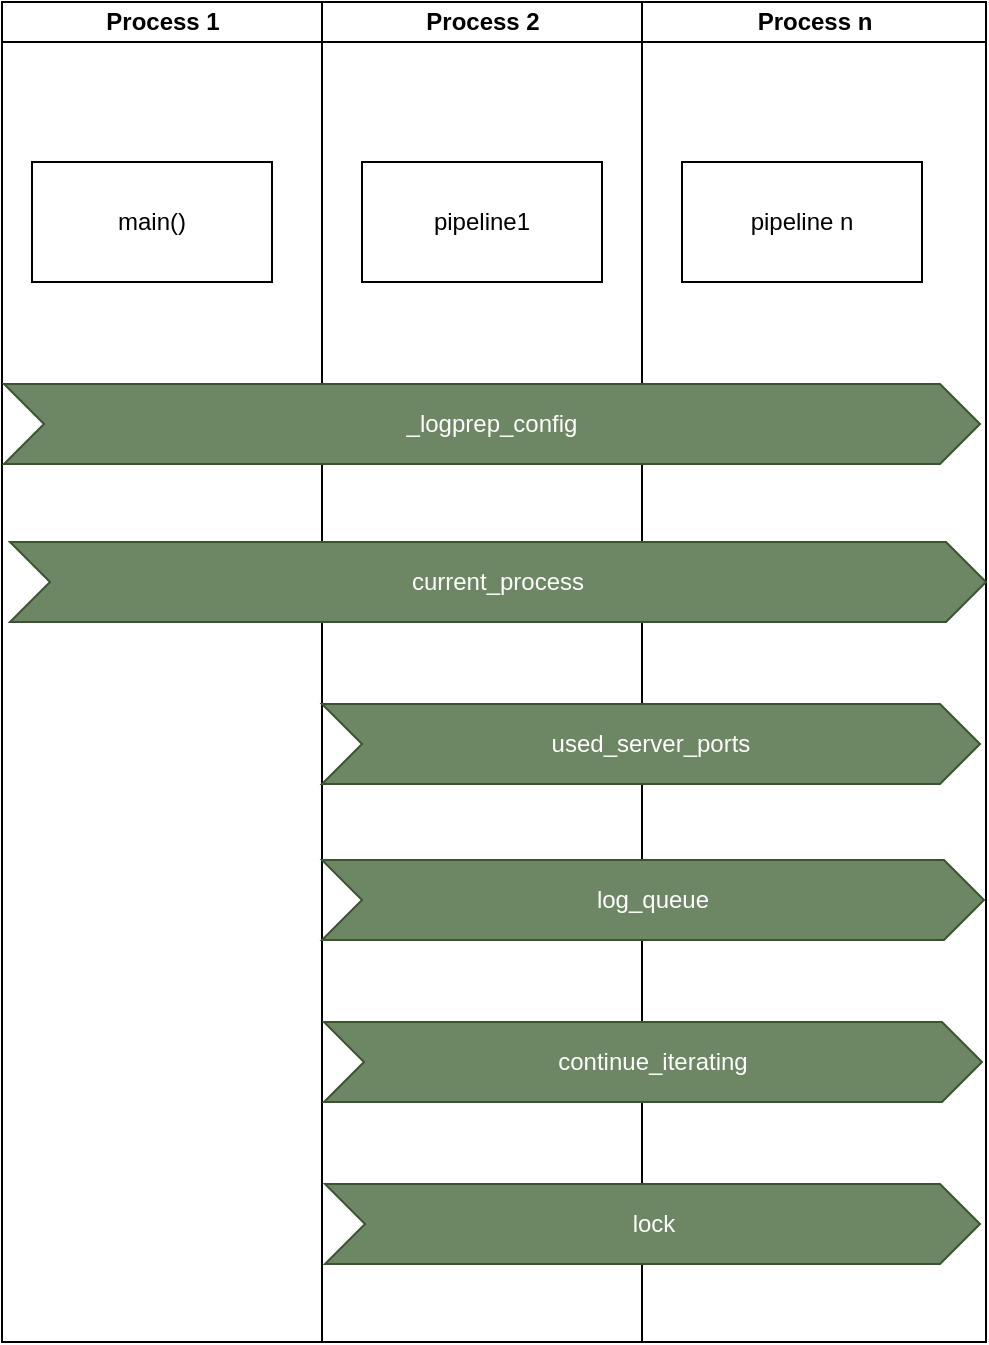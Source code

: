 <mxfile>
    <diagram id="lxmM-i-9KvldtpuMjnhC" name="Page-1">
        <mxGraphModel dx="1189" dy="439" grid="1" gridSize="10" guides="1" tooltips="1" connect="1" arrows="1" fold="1" page="1" pageScale="1" pageWidth="850" pageHeight="1100" math="0" shadow="0">
            <root>
                <mxCell id="0"/>
                <mxCell id="1" parent="0"/>
                <mxCell id="6" value="" style="swimlane;childLayout=stackLayout;resizeParent=1;resizeParentMax=0;startSize=0;html=1;" parent="1" vertex="1">
                    <mxGeometry x="200" y="10" width="492" height="670" as="geometry"/>
                </mxCell>
                <mxCell id="7" value="Process 1" style="swimlane;startSize=20;html=1;" parent="6" vertex="1">
                    <mxGeometry width="160" height="670" as="geometry"/>
                </mxCell>
                <mxCell id="2" value="main()" style="rounded=0;whiteSpace=wrap;html=1;" parent="7" vertex="1">
                    <mxGeometry x="15" y="80" width="120" height="60" as="geometry"/>
                </mxCell>
                <mxCell id="8" value="Process 2" style="swimlane;startSize=20;html=1;" parent="6" vertex="1">
                    <mxGeometry x="160" width="160" height="670" as="geometry"/>
                </mxCell>
                <mxCell id="3" value="pipeline1" style="rounded=0;whiteSpace=wrap;html=1;" parent="8" vertex="1">
                    <mxGeometry x="20" y="80" width="120" height="60" as="geometry"/>
                </mxCell>
                <mxCell id="9" value="Process n" style="swimlane;startSize=20;html=1;" parent="6" vertex="1">
                    <mxGeometry x="320" width="172" height="670" as="geometry"/>
                </mxCell>
                <mxCell id="4" value="pipeline n" style="rounded=0;whiteSpace=wrap;html=1;" parent="9" vertex="1">
                    <mxGeometry x="20.0" y="80" width="120" height="60" as="geometry"/>
                </mxCell>
                <mxCell id="12" value="used_server_ports" style="shape=step;perimeter=stepPerimeter;whiteSpace=wrap;html=1;fixedSize=1;fillColor=#6d8764;fontColor=#ffffff;strokeColor=#3A5431;" parent="9" vertex="1">
                    <mxGeometry x="-160" y="351" width="329" height="40" as="geometry"/>
                </mxCell>
                <mxCell id="16" value="lock" style="shape=step;perimeter=stepPerimeter;whiteSpace=wrap;html=1;fixedSize=1;fillColor=#6d8764;fontColor=#ffffff;strokeColor=#3A5431;" parent="9" vertex="1">
                    <mxGeometry x="-158.5" y="591" width="327.5" height="40" as="geometry"/>
                </mxCell>
                <mxCell id="17" value="log_queue" style="shape=step;perimeter=stepPerimeter;whiteSpace=wrap;html=1;fixedSize=1;fillColor=#6d8764;fontColor=#ffffff;strokeColor=#3A5431;" parent="9" vertex="1">
                    <mxGeometry x="-160" y="429" width="331" height="40" as="geometry"/>
                </mxCell>
                <mxCell id="19" value="continue_iterating&lt;span style=&quot;color: rgba(0, 0, 0, 0); font-family: monospace; font-size: 0px; text-align: start;&quot;&gt;%3CmxGraphModel%3E%3Croot%3E%3CmxCell%20id%3D%220%22%2F%3E%3CmxCell%20id%3D%221%22%20parent%3D%220%22%2F%3E%3CmxCell%20id%3D%222%22%20value%3D%22used_server_ports%22%20style%3D%22shape%3Dstep%3Bperimeter%3DstepPerimeter%3BwhiteSpace%3Dwrap%3Bhtml%3D1%3BfixedSize%3D1%3BfillColor%3Dnone%3B%22%20vertex%3D%221%22%20parent%3D%221%22%3E%3CmxGeometry%20x%3D%22208%22%20y%3D%22200%22%20width%3D%22150%22%20height%3D%2240%22%20as%3D%22geometry%22%2F%3E%3C%2FmxCell%3E%3C%2Froot%3E%3C%2FmxGraphModel%3E&lt;/span&gt;" style="shape=step;perimeter=stepPerimeter;whiteSpace=wrap;html=1;fixedSize=1;fillColor=#6d8764;fontColor=#ffffff;strokeColor=#3A5431;" parent="9" vertex="1">
                    <mxGeometry x="-159" y="510" width="329" height="40" as="geometry"/>
                </mxCell>
                <mxCell id="20" value="current_process" style="shape=step;perimeter=stepPerimeter;whiteSpace=wrap;html=1;fixedSize=1;fillColor=#6d8764;fontColor=#ffffff;strokeColor=#3A5431;" vertex="1" parent="9">
                    <mxGeometry x="-316" y="270" width="488" height="40" as="geometry"/>
                </mxCell>
                <mxCell id="21" value="_logprep_config" style="shape=step;perimeter=stepPerimeter;whiteSpace=wrap;html=1;fixedSize=1;fillColor=#6d8764;fontColor=#ffffff;strokeColor=#3A5431;" vertex="1" parent="9">
                    <mxGeometry x="-319" y="191" width="488" height="40" as="geometry"/>
                </mxCell>
            </root>
        </mxGraphModel>
    </diagram>
</mxfile>